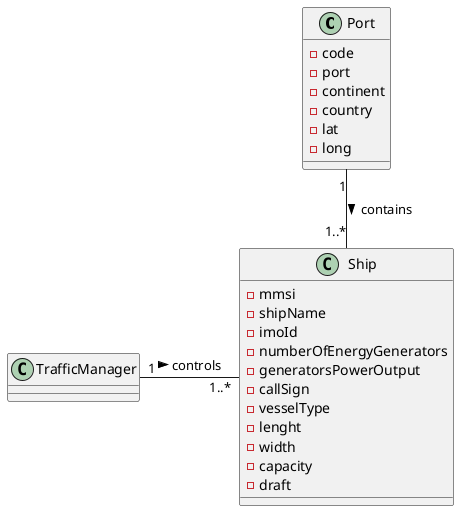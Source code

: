 @startuml

class Port {
 - code
 - port
 - continent
 - country
 - lat
 - long
}

class Ship {
 - mmsi
 - shipName
 - imoId
 - numberOfEnergyGenerators
 - generatorsPowerOutput
 - callSign
 - vesselType
 - lenght
 - width
 - capacity
 - draft
}
TrafficManager"1" -right- "1..*"Ship : > controls
Port "1" -down- "1..*"Ship :> contains

@enduml